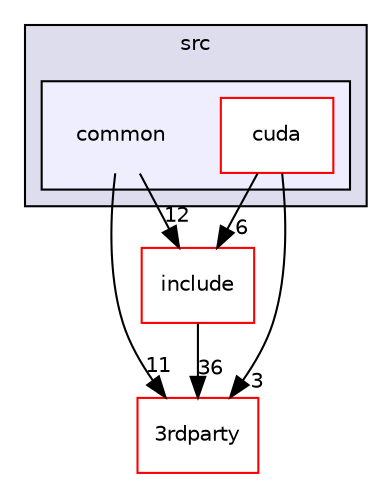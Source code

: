digraph "/work/mxnet/src/common" {
  compound=true
  node [ fontsize="10", fontname="Helvetica"];
  edge [ labelfontsize="10", labelfontname="Helvetica"];
  subgraph clusterdir_68267d1309a1af8e8297ef4c3efbcdba {
    graph [ bgcolor="#ddddee", pencolor="black", label="src" fontname="Helvetica", fontsize="10", URL="dir_68267d1309a1af8e8297ef4c3efbcdba.html"]
  subgraph clusterdir_fdedb0aba14d44ce9d99bc100e026e6a {
    graph [ bgcolor="#eeeeff", pencolor="black", label="" URL="dir_fdedb0aba14d44ce9d99bc100e026e6a.html"];
    dir_fdedb0aba14d44ce9d99bc100e026e6a [shape=plaintext label="common"];
    dir_5d530576593496167de63f3f304bdbc7 [shape=box label="cuda" color="red" fillcolor="white" style="filled" URL="dir_5d530576593496167de63f3f304bdbc7.html"];
  }
  }
  dir_d44c64559bbebec7f509842c48db8b23 [shape=box label="include" fillcolor="white" style="filled" color="red" URL="dir_d44c64559bbebec7f509842c48db8b23.html"];
  dir_8cab8f464681f7cc51cee77e79a434cd [shape=box label="3rdparty" fillcolor="white" style="filled" color="red" URL="dir_8cab8f464681f7cc51cee77e79a434cd.html"];
  dir_d44c64559bbebec7f509842c48db8b23->dir_8cab8f464681f7cc51cee77e79a434cd [headlabel="36", labeldistance=1.5 headhref="dir_000009_000000.html"];
  dir_5d530576593496167de63f3f304bdbc7->dir_d44c64559bbebec7f509842c48db8b23 [headlabel="6", labeldistance=1.5 headhref="dir_000025_000009.html"];
  dir_5d530576593496167de63f3f304bdbc7->dir_8cab8f464681f7cc51cee77e79a434cd [headlabel="3", labeldistance=1.5 headhref="dir_000025_000000.html"];
  dir_fdedb0aba14d44ce9d99bc100e026e6a->dir_d44c64559bbebec7f509842c48db8b23 [headlabel="12", labeldistance=1.5 headhref="dir_000024_000009.html"];
  dir_fdedb0aba14d44ce9d99bc100e026e6a->dir_8cab8f464681f7cc51cee77e79a434cd [headlabel="11", labeldistance=1.5 headhref="dir_000024_000000.html"];
}
